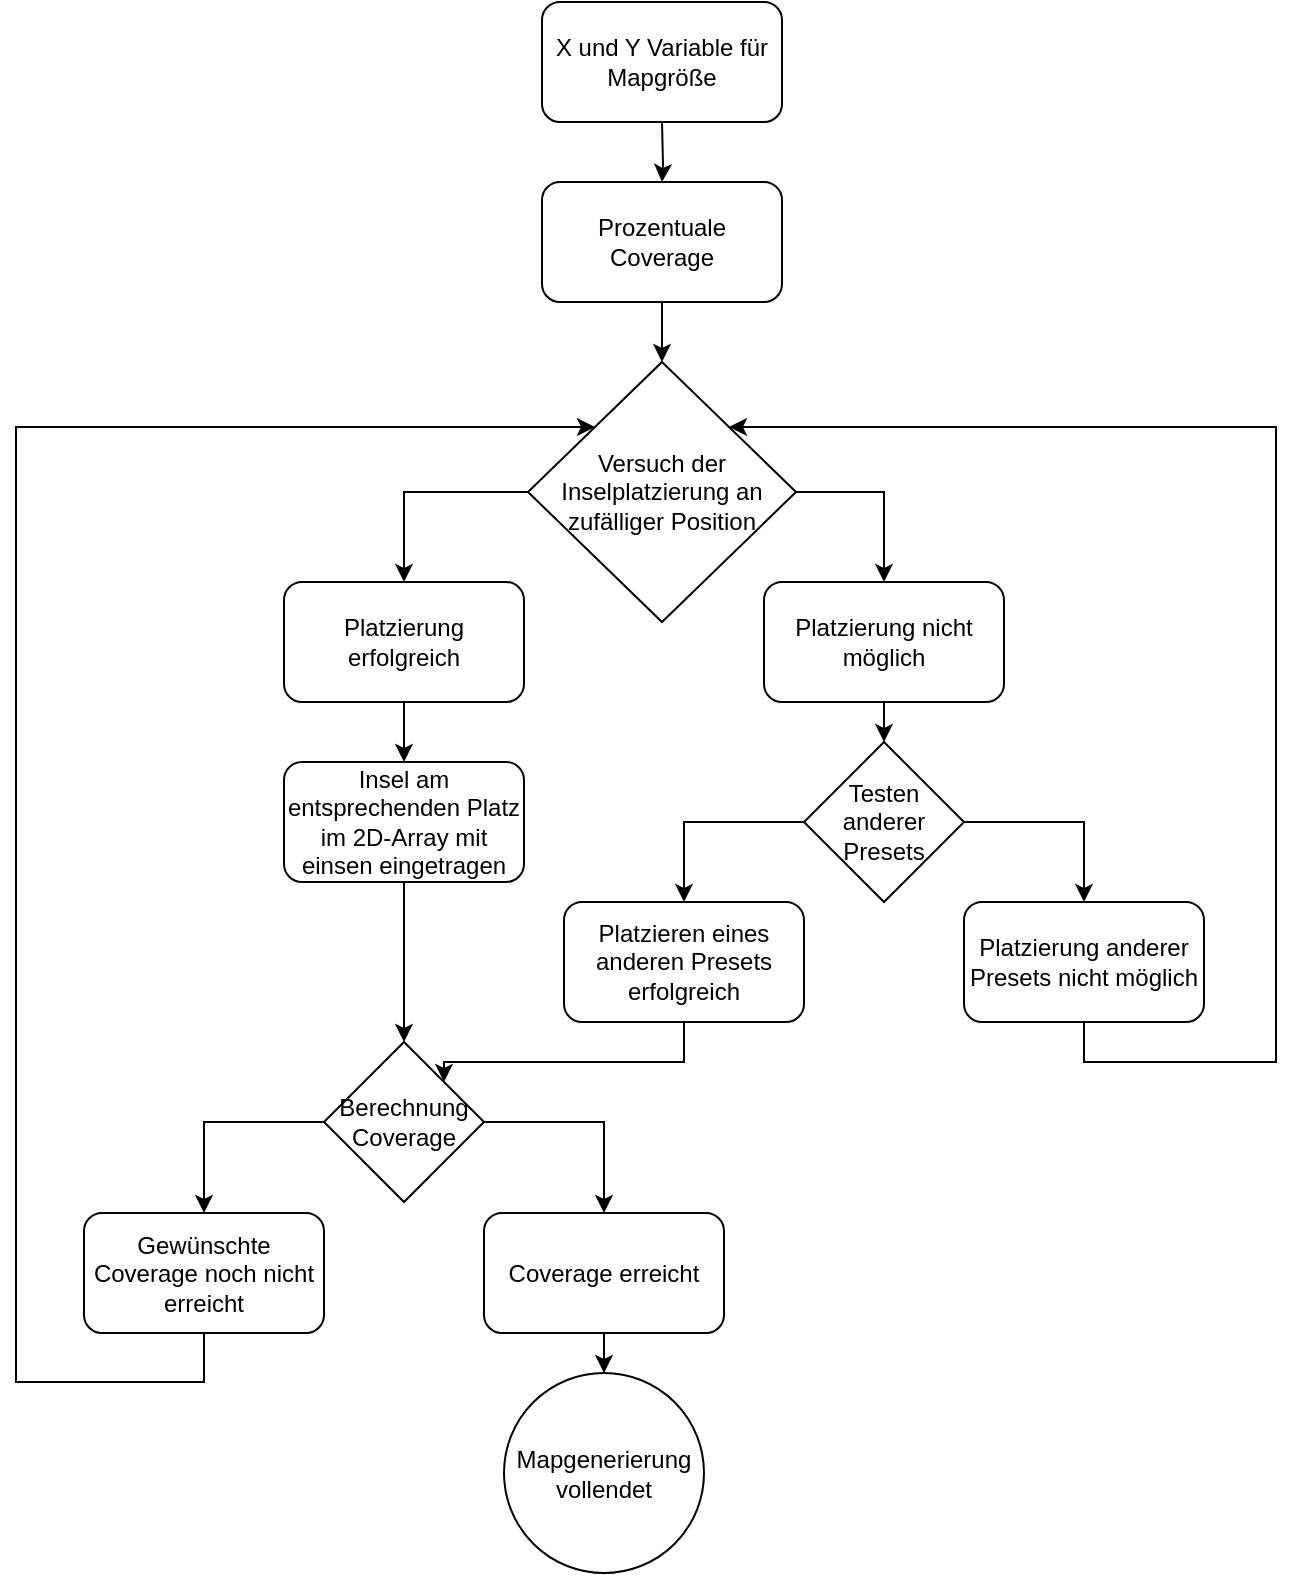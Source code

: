<mxfile version="26.2.3">
  <diagram name="Seite-1" id="S278MCB8RyE6sVEHYK0x">
    <mxGraphModel dx="1428" dy="751" grid="1" gridSize="10" guides="1" tooltips="1" connect="1" arrows="1" fold="1" page="1" pageScale="1" pageWidth="827" pageHeight="1169" math="0" shadow="0">
      <root>
        <mxCell id="0" />
        <mxCell id="1" parent="0" />
        <mxCell id="7xSByA9pngwSIA-kH0zt-3" style="edgeStyle=orthogonalEdgeStyle;rounded=0;orthogonalLoop=1;jettySize=auto;html=1;exitX=0.5;exitY=1;exitDx=0;exitDy=0;" edge="1" parent="1" target="7xSByA9pngwSIA-kH0zt-2">
          <mxGeometry relative="1" as="geometry">
            <mxPoint x="423" y="90" as="sourcePoint" />
          </mxGeometry>
        </mxCell>
        <mxCell id="7xSByA9pngwSIA-kH0zt-1" value="X und Y Variable für Mapgröße" style="rounded=1;whiteSpace=wrap;html=1;" vertex="1" parent="1">
          <mxGeometry x="363" y="30" width="120" height="60" as="geometry" />
        </mxCell>
        <mxCell id="7xSByA9pngwSIA-kH0zt-34" style="edgeStyle=orthogonalEdgeStyle;rounded=0;orthogonalLoop=1;jettySize=auto;html=1;exitX=0.5;exitY=1;exitDx=0;exitDy=0;" edge="1" parent="1" source="7xSByA9pngwSIA-kH0zt-2" target="7xSByA9pngwSIA-kH0zt-7">
          <mxGeometry relative="1" as="geometry" />
        </mxCell>
        <mxCell id="7xSByA9pngwSIA-kH0zt-2" value="Prozentuale Coverage" style="rounded=1;whiteSpace=wrap;html=1;" vertex="1" parent="1">
          <mxGeometry x="363" y="120" width="120" height="60" as="geometry" />
        </mxCell>
        <mxCell id="7xSByA9pngwSIA-kH0zt-10" style="edgeStyle=orthogonalEdgeStyle;rounded=0;orthogonalLoop=1;jettySize=auto;html=1;exitX=0;exitY=0.5;exitDx=0;exitDy=0;entryX=0.5;entryY=0;entryDx=0;entryDy=0;" edge="1" parent="1" source="7xSByA9pngwSIA-kH0zt-7" target="7xSByA9pngwSIA-kH0zt-8">
          <mxGeometry relative="1" as="geometry" />
        </mxCell>
        <mxCell id="7xSByA9pngwSIA-kH0zt-11" style="edgeStyle=orthogonalEdgeStyle;rounded=0;orthogonalLoop=1;jettySize=auto;html=1;exitX=1;exitY=0.5;exitDx=0;exitDy=0;entryX=0.5;entryY=0;entryDx=0;entryDy=0;" edge="1" parent="1" source="7xSByA9pngwSIA-kH0zt-7" target="7xSByA9pngwSIA-kH0zt-9">
          <mxGeometry relative="1" as="geometry" />
        </mxCell>
        <mxCell id="7xSByA9pngwSIA-kH0zt-7" value="Versuch der Inselplatzierung an zufälliger Position" style="rhombus;whiteSpace=wrap;html=1;" vertex="1" parent="1">
          <mxGeometry x="356" y="210" width="134" height="130" as="geometry" />
        </mxCell>
        <mxCell id="7xSByA9pngwSIA-kH0zt-13" style="edgeStyle=orthogonalEdgeStyle;rounded=0;orthogonalLoop=1;jettySize=auto;html=1;exitX=0.5;exitY=1;exitDx=0;exitDy=0;" edge="1" parent="1" source="7xSByA9pngwSIA-kH0zt-8" target="7xSByA9pngwSIA-kH0zt-12">
          <mxGeometry relative="1" as="geometry" />
        </mxCell>
        <mxCell id="7xSByA9pngwSIA-kH0zt-8" value="Platzierung erfolgreich" style="rounded=1;whiteSpace=wrap;html=1;" vertex="1" parent="1">
          <mxGeometry x="234" y="320" width="120" height="60" as="geometry" />
        </mxCell>
        <mxCell id="7xSByA9pngwSIA-kH0zt-27" style="edgeStyle=orthogonalEdgeStyle;rounded=0;orthogonalLoop=1;jettySize=auto;html=1;exitX=0.5;exitY=1;exitDx=0;exitDy=0;entryX=0.5;entryY=0;entryDx=0;entryDy=0;" edge="1" parent="1" source="7xSByA9pngwSIA-kH0zt-9" target="7xSByA9pngwSIA-kH0zt-25">
          <mxGeometry relative="1" as="geometry" />
        </mxCell>
        <mxCell id="7xSByA9pngwSIA-kH0zt-9" value="Platzierung nicht möglich" style="rounded=1;whiteSpace=wrap;html=1;" vertex="1" parent="1">
          <mxGeometry x="474" y="320" width="120" height="60" as="geometry" />
        </mxCell>
        <mxCell id="7xSByA9pngwSIA-kH0zt-17" style="edgeStyle=orthogonalEdgeStyle;rounded=0;orthogonalLoop=1;jettySize=auto;html=1;exitX=0.5;exitY=1;exitDx=0;exitDy=0;entryX=0.5;entryY=0;entryDx=0;entryDy=0;" edge="1" parent="1" source="7xSByA9pngwSIA-kH0zt-12" target="7xSByA9pngwSIA-kH0zt-16">
          <mxGeometry relative="1" as="geometry" />
        </mxCell>
        <mxCell id="7xSByA9pngwSIA-kH0zt-12" value="Insel am entsprechenden Platz im 2D-Array mit einsen eingetragen" style="rounded=1;whiteSpace=wrap;html=1;" vertex="1" parent="1">
          <mxGeometry x="234" y="410" width="120" height="60" as="geometry" />
        </mxCell>
        <mxCell id="7xSByA9pngwSIA-kH0zt-20" style="edgeStyle=orthogonalEdgeStyle;rounded=0;orthogonalLoop=1;jettySize=auto;html=1;exitX=0;exitY=0.5;exitDx=0;exitDy=0;" edge="1" parent="1" source="7xSByA9pngwSIA-kH0zt-16" target="7xSByA9pngwSIA-kH0zt-18">
          <mxGeometry relative="1" as="geometry" />
        </mxCell>
        <mxCell id="7xSByA9pngwSIA-kH0zt-21" style="edgeStyle=orthogonalEdgeStyle;rounded=0;orthogonalLoop=1;jettySize=auto;html=1;exitX=1;exitY=0.5;exitDx=0;exitDy=0;" edge="1" parent="1" source="7xSByA9pngwSIA-kH0zt-16" target="7xSByA9pngwSIA-kH0zt-19">
          <mxGeometry relative="1" as="geometry" />
        </mxCell>
        <mxCell id="7xSByA9pngwSIA-kH0zt-16" value="Berechnung Coverage" style="rhombus;whiteSpace=wrap;html=1;" vertex="1" parent="1">
          <mxGeometry x="254" y="550" width="80" height="80" as="geometry" />
        </mxCell>
        <mxCell id="7xSByA9pngwSIA-kH0zt-26" style="edgeStyle=orthogonalEdgeStyle;rounded=0;orthogonalLoop=1;jettySize=auto;html=1;exitX=0.5;exitY=1;exitDx=0;exitDy=0;entryX=0;entryY=0;entryDx=0;entryDy=0;" edge="1" parent="1" source="7xSByA9pngwSIA-kH0zt-18" target="7xSByA9pngwSIA-kH0zt-7">
          <mxGeometry relative="1" as="geometry">
            <Array as="points">
              <mxPoint x="194" y="720" />
              <mxPoint x="100" y="720" />
              <mxPoint x="100" y="243" />
            </Array>
          </mxGeometry>
        </mxCell>
        <mxCell id="7xSByA9pngwSIA-kH0zt-18" value="Gewünschte Coverage noch nicht erreicht" style="rounded=1;whiteSpace=wrap;html=1;" vertex="1" parent="1">
          <mxGeometry x="134" y="635.5" width="120" height="60" as="geometry" />
        </mxCell>
        <mxCell id="7xSByA9pngwSIA-kH0zt-23" style="edgeStyle=orthogonalEdgeStyle;rounded=0;orthogonalLoop=1;jettySize=auto;html=1;exitX=0.5;exitY=1;exitDx=0;exitDy=0;" edge="1" parent="1" source="7xSByA9pngwSIA-kH0zt-19" target="7xSByA9pngwSIA-kH0zt-22">
          <mxGeometry relative="1" as="geometry" />
        </mxCell>
        <mxCell id="7xSByA9pngwSIA-kH0zt-19" value="Coverage erreicht" style="rounded=1;whiteSpace=wrap;html=1;" vertex="1" parent="1">
          <mxGeometry x="334" y="635.5" width="120" height="60" as="geometry" />
        </mxCell>
        <mxCell id="7xSByA9pngwSIA-kH0zt-22" value="Mapgenerierung vollendet" style="ellipse;whiteSpace=wrap;html=1;aspect=fixed;" vertex="1" parent="1">
          <mxGeometry x="344" y="715.5" width="100" height="100" as="geometry" />
        </mxCell>
        <mxCell id="7xSByA9pngwSIA-kH0zt-29" style="edgeStyle=orthogonalEdgeStyle;rounded=0;orthogonalLoop=1;jettySize=auto;html=1;exitX=0;exitY=0.5;exitDx=0;exitDy=0;" edge="1" parent="1" source="7xSByA9pngwSIA-kH0zt-25" target="7xSByA9pngwSIA-kH0zt-28">
          <mxGeometry relative="1" as="geometry" />
        </mxCell>
        <mxCell id="7xSByA9pngwSIA-kH0zt-31" style="edgeStyle=orthogonalEdgeStyle;rounded=0;orthogonalLoop=1;jettySize=auto;html=1;exitX=1;exitY=0.5;exitDx=0;exitDy=0;" edge="1" parent="1" source="7xSByA9pngwSIA-kH0zt-25" target="7xSByA9pngwSIA-kH0zt-30">
          <mxGeometry relative="1" as="geometry" />
        </mxCell>
        <mxCell id="7xSByA9pngwSIA-kH0zt-25" value="Testen anderer Presets" style="rhombus;whiteSpace=wrap;html=1;" vertex="1" parent="1">
          <mxGeometry x="494" y="400" width="80" height="80" as="geometry" />
        </mxCell>
        <mxCell id="7xSByA9pngwSIA-kH0zt-32" style="edgeStyle=orthogonalEdgeStyle;rounded=0;orthogonalLoop=1;jettySize=auto;html=1;exitX=0.5;exitY=1;exitDx=0;exitDy=0;entryX=1;entryY=0;entryDx=0;entryDy=0;" edge="1" parent="1" source="7xSByA9pngwSIA-kH0zt-28" target="7xSByA9pngwSIA-kH0zt-16">
          <mxGeometry relative="1" as="geometry">
            <Array as="points">
              <mxPoint x="434" y="560" />
              <mxPoint x="314" y="560" />
            </Array>
          </mxGeometry>
        </mxCell>
        <mxCell id="7xSByA9pngwSIA-kH0zt-28" value="Platzieren eines anderen Presets erfolgreich" style="rounded=1;whiteSpace=wrap;html=1;" vertex="1" parent="1">
          <mxGeometry x="374" y="480" width="120" height="60" as="geometry" />
        </mxCell>
        <mxCell id="7xSByA9pngwSIA-kH0zt-33" style="edgeStyle=orthogonalEdgeStyle;rounded=0;orthogonalLoop=1;jettySize=auto;html=1;exitX=0.5;exitY=1;exitDx=0;exitDy=0;entryX=1;entryY=0;entryDx=0;entryDy=0;" edge="1" parent="1" source="7xSByA9pngwSIA-kH0zt-30" target="7xSByA9pngwSIA-kH0zt-7">
          <mxGeometry relative="1" as="geometry">
            <Array as="points">
              <mxPoint x="634" y="560" />
              <mxPoint x="730" y="560" />
              <mxPoint x="730" y="243" />
            </Array>
          </mxGeometry>
        </mxCell>
        <mxCell id="7xSByA9pngwSIA-kH0zt-30" value="Platzierung anderer Presets nicht möglich" style="rounded=1;whiteSpace=wrap;html=1;" vertex="1" parent="1">
          <mxGeometry x="574" y="480" width="120" height="60" as="geometry" />
        </mxCell>
      </root>
    </mxGraphModel>
  </diagram>
</mxfile>

